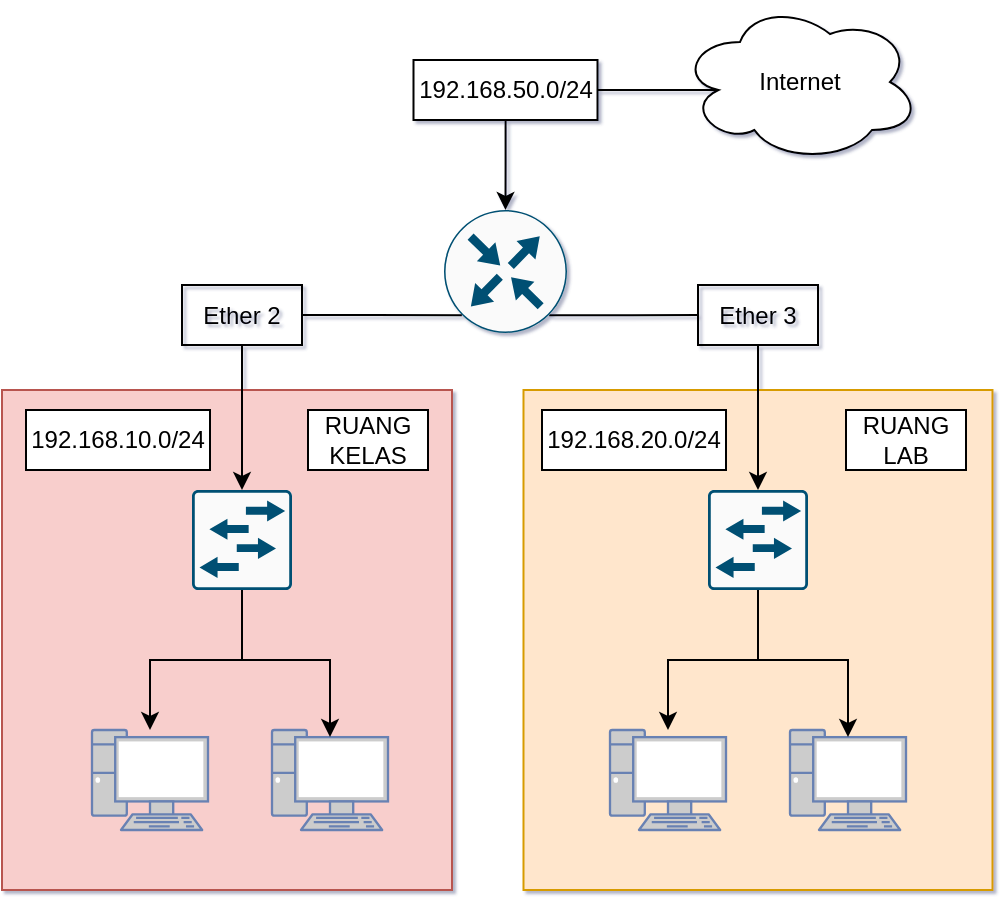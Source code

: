 <mxfile version="24.7.12">
  <diagram name="Page-1" id="Y8eZjSpGqBwvsgM_yRmL">
    <mxGraphModel dx="866" dy="498" grid="1" gridSize="10" guides="1" tooltips="1" connect="1" arrows="1" fold="1" page="1" pageScale="1" pageWidth="850" pageHeight="1100" background="#ffffff" math="0" shadow="1">
      <root>
        <mxCell id="0" />
        <mxCell id="1" parent="0" />
        <mxCell id="70ErV9Hw8kWbtCqYgZwJ-28" value="" style="rounded=0;whiteSpace=wrap;html=1;fillColor=#f8cecc;strokeColor=#b85450;" vertex="1" parent="1">
          <mxGeometry x="198" y="310" width="225" height="250" as="geometry" />
        </mxCell>
        <mxCell id="70ErV9Hw8kWbtCqYgZwJ-26" value="" style="rounded=0;whiteSpace=wrap;html=1;fillColor=#ffe6cc;strokeColor=#d79b00;" vertex="1" parent="1">
          <mxGeometry x="458.75" y="310" width="234.5" height="250" as="geometry" />
        </mxCell>
        <mxCell id="70ErV9Hw8kWbtCqYgZwJ-24" style="edgeStyle=orthogonalEdgeStyle;rounded=0;orthogonalLoop=1;jettySize=auto;html=1;exitX=0.855;exitY=0.856;exitDx=0;exitDy=0;exitPerimeter=0;endArrow=none;endFill=0;" edge="1" parent="1" source="70ErV9Hw8kWbtCqYgZwJ-3" target="70ErV9Hw8kWbtCqYgZwJ-21">
          <mxGeometry relative="1" as="geometry" />
        </mxCell>
        <mxCell id="70ErV9Hw8kWbtCqYgZwJ-3" value="" style="sketch=0;points=[[0.5,0,0],[1,0.5,0],[0.5,1,0],[0,0.5,0],[0.145,0.145,0],[0.856,0.145,0],[0.855,0.856,0],[0.145,0.855,0]];verticalLabelPosition=bottom;html=1;verticalAlign=top;aspect=fixed;align=center;pointerEvents=1;shape=mxgraph.cisco19.rect;prIcon=router;fillColor=#FAFAFA;strokeColor=#005073;" vertex="1" parent="1">
          <mxGeometry x="419" y="220" width="61.5" height="61.5" as="geometry" />
        </mxCell>
        <mxCell id="70ErV9Hw8kWbtCqYgZwJ-33" style="edgeStyle=orthogonalEdgeStyle;rounded=0;orthogonalLoop=1;jettySize=auto;html=1;" edge="1" parent="1" source="70ErV9Hw8kWbtCqYgZwJ-4" target="70ErV9Hw8kWbtCqYgZwJ-29">
          <mxGeometry relative="1" as="geometry" />
        </mxCell>
        <mxCell id="70ErV9Hw8kWbtCqYgZwJ-4" value="" style="sketch=0;points=[[0.015,0.015,0],[0.985,0.015,0],[0.985,0.985,0],[0.015,0.985,0],[0.25,0,0],[0.5,0,0],[0.75,0,0],[1,0.25,0],[1,0.5,0],[1,0.75,0],[0.75,1,0],[0.5,1,0],[0.25,1,0],[0,0.75,0],[0,0.5,0],[0,0.25,0]];verticalLabelPosition=bottom;html=1;verticalAlign=top;aspect=fixed;align=center;pointerEvents=1;shape=mxgraph.cisco19.rect;prIcon=l2_switch;fillColor=#FAFAFA;strokeColor=#005073;" vertex="1" parent="1">
          <mxGeometry x="293" y="360" width="50" height="50" as="geometry" />
        </mxCell>
        <mxCell id="70ErV9Hw8kWbtCqYgZwJ-6" style="edgeStyle=orthogonalEdgeStyle;rounded=0;orthogonalLoop=1;jettySize=auto;html=1;entryX=0.145;entryY=0.855;entryDx=0;entryDy=0;entryPerimeter=0;endArrow=none;endFill=0;startArrow=none;startFill=0;" edge="1" parent="1" source="70ErV9Hw8kWbtCqYgZwJ-13" target="70ErV9Hw8kWbtCqYgZwJ-3">
          <mxGeometry relative="1" as="geometry" />
        </mxCell>
        <mxCell id="70ErV9Hw8kWbtCqYgZwJ-14" value="" style="edgeStyle=orthogonalEdgeStyle;rounded=0;orthogonalLoop=1;jettySize=auto;html=1;endArrow=none;endFill=0;startArrow=classic;startFill=1;" edge="1" parent="1" source="70ErV9Hw8kWbtCqYgZwJ-4" target="70ErV9Hw8kWbtCqYgZwJ-13">
          <mxGeometry relative="1" as="geometry">
            <mxPoint x="395" y="413" as="sourcePoint" />
            <mxPoint x="446" y="273" as="targetPoint" />
          </mxGeometry>
        </mxCell>
        <mxCell id="70ErV9Hw8kWbtCqYgZwJ-13" value="Ether 2" style="text;html=1;align=center;verticalAlign=middle;whiteSpace=wrap;rounded=0;strokeColor=default;" vertex="1" parent="1">
          <mxGeometry x="288" y="257.5" width="60" height="30" as="geometry" />
        </mxCell>
        <mxCell id="70ErV9Hw8kWbtCqYgZwJ-21" value="Ether 3" style="text;html=1;align=center;verticalAlign=middle;whiteSpace=wrap;rounded=0;strokeColor=default;" vertex="1" parent="1">
          <mxGeometry x="546" y="257.5" width="60" height="30" as="geometry" />
        </mxCell>
        <mxCell id="70ErV9Hw8kWbtCqYgZwJ-25" style="edgeStyle=orthogonalEdgeStyle;rounded=0;orthogonalLoop=1;jettySize=auto;html=1;exitX=0.5;exitY=1;exitDx=0;exitDy=0;entryX=0.5;entryY=0;entryDx=0;entryDy=0;entryPerimeter=0;" edge="1" parent="1" source="70ErV9Hw8kWbtCqYgZwJ-21" target="70ErV9Hw8kWbtCqYgZwJ-18">
          <mxGeometry relative="1" as="geometry" />
        </mxCell>
        <mxCell id="70ErV9Hw8kWbtCqYgZwJ-29" value="" style="fontColor=#0066CC;verticalAlign=top;verticalLabelPosition=bottom;labelPosition=center;align=center;html=1;outlineConnect=0;fillColor=#CCCCCC;strokeColor=#6881B3;gradientColor=none;gradientDirection=north;strokeWidth=2;shape=mxgraph.networks.pc;" vertex="1" parent="1">
          <mxGeometry x="243" y="480" width="58" height="50" as="geometry" />
        </mxCell>
        <mxCell id="70ErV9Hw8kWbtCqYgZwJ-30" value="" style="fontColor=#0066CC;verticalAlign=top;verticalLabelPosition=bottom;labelPosition=center;align=center;html=1;outlineConnect=0;fillColor=#CCCCCC;strokeColor=#6881B3;gradientColor=none;gradientDirection=north;strokeWidth=2;shape=mxgraph.networks.pc;" vertex="1" parent="1">
          <mxGeometry x="333" y="480" width="58" height="50" as="geometry" />
        </mxCell>
        <mxCell id="70ErV9Hw8kWbtCqYgZwJ-31" value="" style="fontColor=#0066CC;verticalAlign=top;verticalLabelPosition=bottom;labelPosition=center;align=center;html=1;outlineConnect=0;fillColor=#CCCCCC;strokeColor=#6881B3;gradientColor=none;gradientDirection=north;strokeWidth=2;shape=mxgraph.networks.pc;" vertex="1" parent="1">
          <mxGeometry x="502" y="480" width="58" height="50" as="geometry" />
        </mxCell>
        <mxCell id="70ErV9Hw8kWbtCqYgZwJ-32" value="" style="fontColor=#0066CC;verticalAlign=top;verticalLabelPosition=bottom;labelPosition=center;align=center;html=1;outlineConnect=0;fillColor=#CCCCCC;strokeColor=#6881B3;gradientColor=none;gradientDirection=north;strokeWidth=2;shape=mxgraph.networks.pc;" vertex="1" parent="1">
          <mxGeometry x="592" y="480" width="58" height="50" as="geometry" />
        </mxCell>
        <mxCell id="70ErV9Hw8kWbtCqYgZwJ-34" style="edgeStyle=orthogonalEdgeStyle;rounded=0;orthogonalLoop=1;jettySize=auto;html=1;exitX=0.5;exitY=1;exitDx=0;exitDy=0;exitPerimeter=0;entryX=0.5;entryY=0.07;entryDx=0;entryDy=0;entryPerimeter=0;" edge="1" parent="1" source="70ErV9Hw8kWbtCqYgZwJ-4" target="70ErV9Hw8kWbtCqYgZwJ-30">
          <mxGeometry relative="1" as="geometry" />
        </mxCell>
        <mxCell id="70ErV9Hw8kWbtCqYgZwJ-42" style="edgeStyle=orthogonalEdgeStyle;rounded=0;orthogonalLoop=1;jettySize=auto;html=1;" edge="1" parent="1" source="70ErV9Hw8kWbtCqYgZwJ-18" target="70ErV9Hw8kWbtCqYgZwJ-31">
          <mxGeometry relative="1" as="geometry" />
        </mxCell>
        <mxCell id="70ErV9Hw8kWbtCqYgZwJ-18" value="" style="sketch=0;points=[[0.015,0.015,0],[0.985,0.015,0],[0.985,0.985,0],[0.015,0.985,0],[0.25,0,0],[0.5,0,0],[0.75,0,0],[1,0.25,0],[1,0.5,0],[1,0.75,0],[0.75,1,0],[0.5,1,0],[0.25,1,0],[0,0.75,0],[0,0.5,0],[0,0.25,0]];verticalLabelPosition=bottom;html=1;verticalAlign=top;aspect=fixed;align=center;pointerEvents=1;shape=mxgraph.cisco19.rect;prIcon=l2_switch;fillColor=#FAFAFA;strokeColor=#005073;" vertex="1" parent="1">
          <mxGeometry x="551" y="360" width="50" height="50" as="geometry" />
        </mxCell>
        <mxCell id="70ErV9Hw8kWbtCqYgZwJ-43" style="edgeStyle=orthogonalEdgeStyle;rounded=0;orthogonalLoop=1;jettySize=auto;html=1;entryX=0.5;entryY=0.07;entryDx=0;entryDy=0;entryPerimeter=0;" edge="1" parent="1" source="70ErV9Hw8kWbtCqYgZwJ-18" target="70ErV9Hw8kWbtCqYgZwJ-32">
          <mxGeometry relative="1" as="geometry" />
        </mxCell>
        <mxCell id="70ErV9Hw8kWbtCqYgZwJ-45" style="edgeStyle=orthogonalEdgeStyle;rounded=0;orthogonalLoop=1;jettySize=auto;html=1;" edge="1" parent="1" source="70ErV9Hw8kWbtCqYgZwJ-55" target="70ErV9Hw8kWbtCqYgZwJ-3">
          <mxGeometry relative="1" as="geometry" />
        </mxCell>
        <mxCell id="70ErV9Hw8kWbtCqYgZwJ-44" value="Internet" style="ellipse;shape=cloud;whiteSpace=wrap;html=1;" vertex="1" parent="1">
          <mxGeometry x="537" y="116" width="120" height="80" as="geometry" />
        </mxCell>
        <mxCell id="70ErV9Hw8kWbtCqYgZwJ-46" value="RUANG KELAS" style="text;html=1;align=center;verticalAlign=middle;whiteSpace=wrap;rounded=0;strokeColor=default;fillColor=default;" vertex="1" parent="1">
          <mxGeometry x="351" y="320" width="60" height="30" as="geometry" />
        </mxCell>
        <mxCell id="70ErV9Hw8kWbtCqYgZwJ-49" value="RUANG LAB" style="text;html=1;align=center;verticalAlign=middle;whiteSpace=wrap;rounded=0;strokeColor=default;fillColor=default;" vertex="1" parent="1">
          <mxGeometry x="620" y="320" width="60" height="30" as="geometry" />
        </mxCell>
        <mxCell id="70ErV9Hw8kWbtCqYgZwJ-51" value="192.168.10.0/24" style="text;html=1;align=center;verticalAlign=middle;whiteSpace=wrap;rounded=0;strokeColor=default;fillColor=default;" vertex="1" parent="1">
          <mxGeometry x="210" y="320" width="92" height="30" as="geometry" />
        </mxCell>
        <mxCell id="70ErV9Hw8kWbtCqYgZwJ-53" value="192.168.20.0/24" style="text;html=1;align=center;verticalAlign=middle;whiteSpace=wrap;rounded=0;strokeColor=default;fillColor=default;" vertex="1" parent="1">
          <mxGeometry x="468" y="320" width="92" height="30" as="geometry" />
        </mxCell>
        <mxCell id="70ErV9Hw8kWbtCqYgZwJ-56" value="" style="edgeStyle=orthogonalEdgeStyle;rounded=0;orthogonalLoop=1;jettySize=auto;html=1;endArrow=none;endFill=0;exitX=0.16;exitY=0.55;exitDx=0;exitDy=0;exitPerimeter=0;" edge="1" parent="1" source="70ErV9Hw8kWbtCqYgZwJ-44" target="70ErV9Hw8kWbtCqYgZwJ-55">
          <mxGeometry relative="1" as="geometry">
            <mxPoint x="530" y="160" as="sourcePoint" />
            <mxPoint x="450" y="220" as="targetPoint" />
          </mxGeometry>
        </mxCell>
        <mxCell id="70ErV9Hw8kWbtCqYgZwJ-55" value="192.168.50.0/24" style="text;html=1;align=center;verticalAlign=middle;whiteSpace=wrap;rounded=0;strokeColor=default;fillColor=default;" vertex="1" parent="1">
          <mxGeometry x="403.75" y="145" width="92" height="30" as="geometry" />
        </mxCell>
      </root>
    </mxGraphModel>
  </diagram>
</mxfile>
